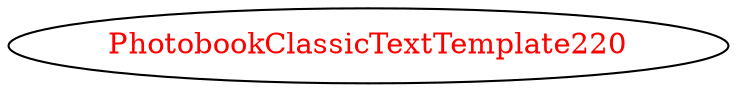digraph dependencyGraph {
 concentrate=true;
 ranksep="2.0";
 rankdir="LR"; 
 splines="ortho";
"PhotobookClassicTextTemplate220" [fontcolor="red"];
}